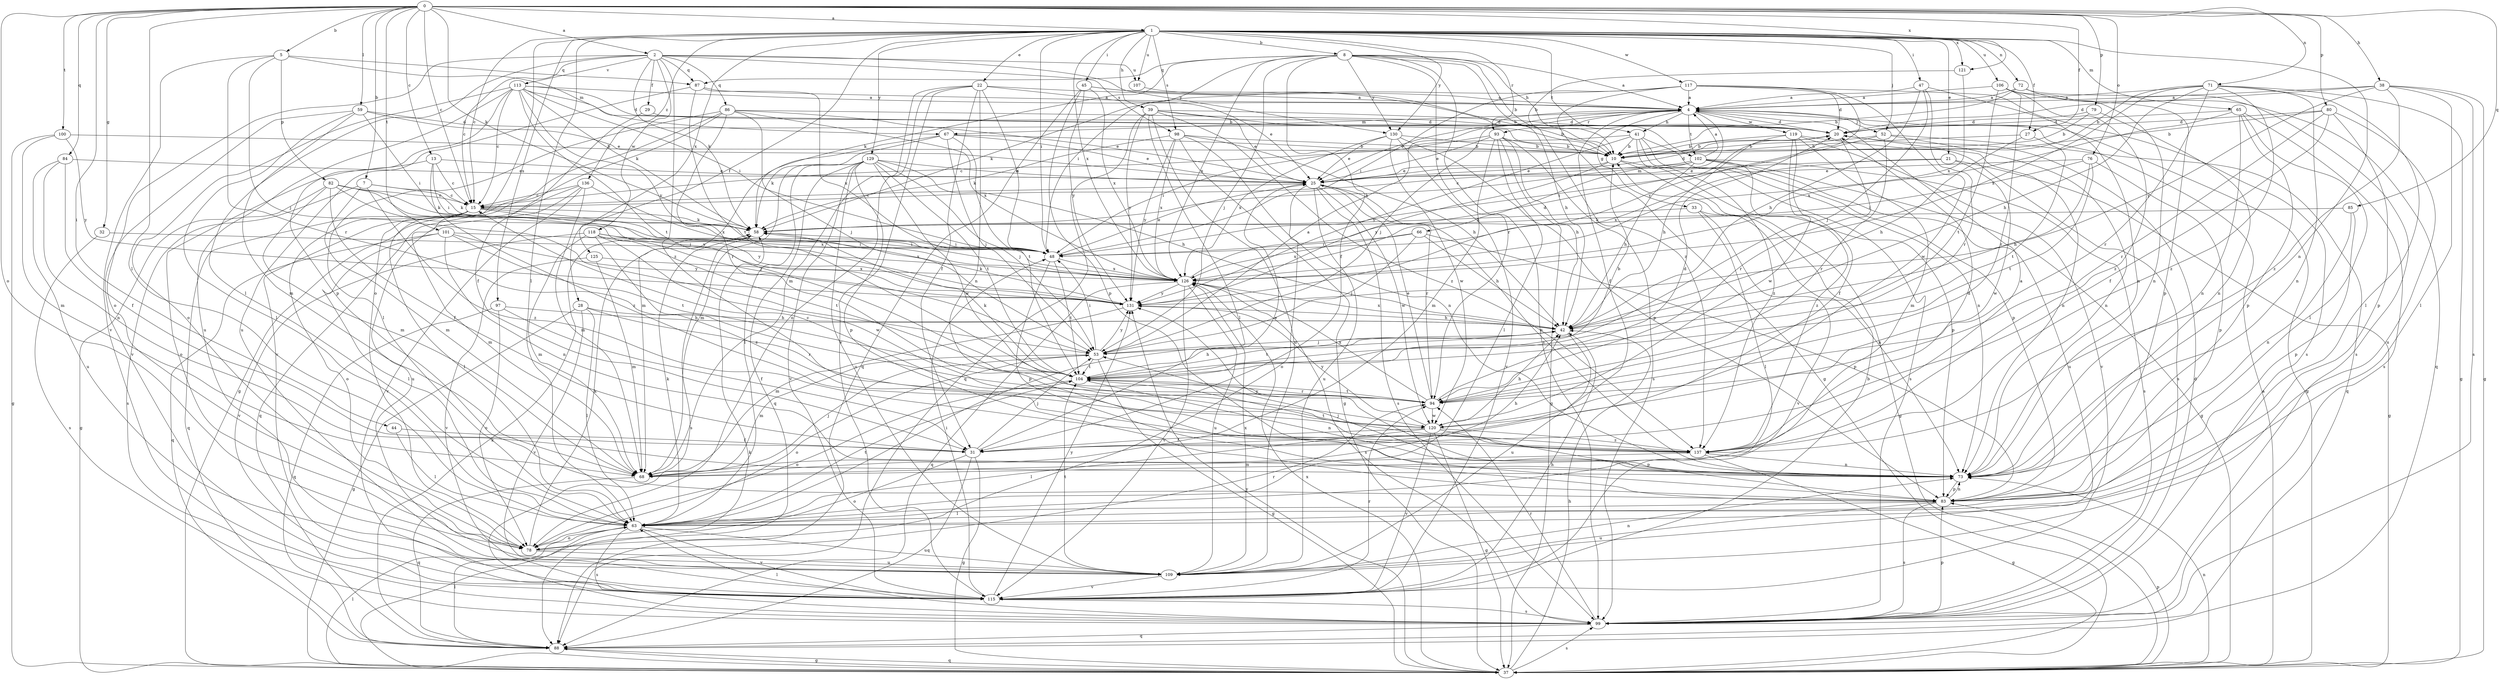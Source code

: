 strict digraph  {
0;
1;
2;
4;
5;
7;
8;
10;
13;
15;
20;
21;
22;
25;
27;
28;
29;
31;
32;
33;
37;
38;
39;
41;
42;
44;
45;
47;
48;
52;
53;
58;
59;
63;
65;
66;
67;
68;
71;
72;
73;
76;
78;
79;
80;
82;
83;
84;
85;
86;
87;
88;
93;
94;
97;
98;
99;
100;
101;
102;
104;
106;
107;
109;
113;
115;
117;
118;
119;
120;
121;
125;
126;
129;
130;
131;
136;
137;
0 -> 1  [label=a];
0 -> 2  [label=a];
0 -> 5  [label=b];
0 -> 7  [label=b];
0 -> 13  [label=c];
0 -> 15  [label=c];
0 -> 27  [label=f];
0 -> 32  [label=g];
0 -> 38  [label=h];
0 -> 44  [label=i];
0 -> 58  [label=k];
0 -> 59  [label=l];
0 -> 63  [label=l];
0 -> 71  [label=n];
0 -> 76  [label=o];
0 -> 78  [label=o];
0 -> 79  [label=p];
0 -> 80  [label=p];
0 -> 84  [label=q];
0 -> 85  [label=q];
0 -> 100  [label=t];
0 -> 101  [label=t];
0 -> 121  [label=x];
1 -> 8  [label=b];
1 -> 15  [label=c];
1 -> 21  [label=e];
1 -> 22  [label=e];
1 -> 27  [label=f];
1 -> 28  [label=f];
1 -> 39  [label=h];
1 -> 45  [label=i];
1 -> 47  [label=i];
1 -> 48  [label=i];
1 -> 52  [label=j];
1 -> 63  [label=l];
1 -> 65  [label=m];
1 -> 72  [label=n];
1 -> 73  [label=n];
1 -> 78  [label=o];
1 -> 93  [label=r];
1 -> 97  [label=s];
1 -> 98  [label=s];
1 -> 102  [label=t];
1 -> 106  [label=u];
1 -> 107  [label=u];
1 -> 117  [label=w];
1 -> 121  [label=x];
1 -> 125  [label=x];
1 -> 126  [label=x];
1 -> 129  [label=y];
1 -> 130  [label=y];
1 -> 136  [label=z];
2 -> 15  [label=c];
2 -> 29  [label=f];
2 -> 58  [label=k];
2 -> 63  [label=l];
2 -> 78  [label=o];
2 -> 86  [label=q];
2 -> 87  [label=q];
2 -> 98  [label=s];
2 -> 107  [label=u];
2 -> 113  [label=v];
2 -> 118  [label=w];
2 -> 130  [label=y];
2 -> 137  [label=z];
4 -> 20  [label=d];
4 -> 25  [label=e];
4 -> 31  [label=f];
4 -> 33  [label=g];
4 -> 37  [label=g];
4 -> 41  [label=h];
4 -> 52  [label=j];
4 -> 53  [label=j];
4 -> 66  [label=m];
4 -> 67  [label=m];
4 -> 93  [label=r];
4 -> 102  [label=t];
4 -> 119  [label=w];
5 -> 53  [label=j];
5 -> 67  [label=m];
5 -> 82  [label=p];
5 -> 87  [label=q];
5 -> 94  [label=r];
5 -> 115  [label=v];
7 -> 15  [label=c];
7 -> 58  [label=k];
7 -> 68  [label=m];
7 -> 99  [label=s];
7 -> 137  [label=z];
8 -> 4  [label=a];
8 -> 10  [label=b];
8 -> 31  [label=f];
8 -> 41  [label=h];
8 -> 48  [label=i];
8 -> 53  [label=j];
8 -> 58  [label=k];
8 -> 87  [label=q];
8 -> 94  [label=r];
8 -> 99  [label=s];
8 -> 126  [label=x];
8 -> 130  [label=y];
8 -> 137  [label=z];
10 -> 25  [label=e];
10 -> 37  [label=g];
10 -> 83  [label=p];
10 -> 131  [label=y];
13 -> 15  [label=c];
13 -> 25  [label=e];
13 -> 48  [label=i];
13 -> 78  [label=o];
13 -> 137  [label=z];
15 -> 58  [label=k];
15 -> 63  [label=l];
15 -> 68  [label=m];
15 -> 78  [label=o];
15 -> 88  [label=q];
15 -> 126  [label=x];
15 -> 131  [label=y];
20 -> 10  [label=b];
20 -> 73  [label=n];
20 -> 94  [label=r];
21 -> 25  [label=e];
21 -> 37  [label=g];
21 -> 120  [label=w];
21 -> 126  [label=x];
22 -> 4  [label=a];
22 -> 25  [label=e];
22 -> 31  [label=f];
22 -> 48  [label=i];
22 -> 68  [label=m];
22 -> 73  [label=n];
22 -> 78  [label=o];
22 -> 115  [label=v];
25 -> 15  [label=c];
25 -> 20  [label=d];
25 -> 73  [label=n];
25 -> 78  [label=o];
25 -> 94  [label=r];
25 -> 99  [label=s];
25 -> 109  [label=u];
25 -> 120  [label=w];
27 -> 10  [label=b];
27 -> 42  [label=h];
27 -> 104  [label=t];
28 -> 37  [label=g];
28 -> 42  [label=h];
28 -> 63  [label=l];
28 -> 94  [label=r];
28 -> 115  [label=v];
29 -> 20  [label=d];
29 -> 31  [label=f];
31 -> 25  [label=e];
31 -> 37  [label=g];
31 -> 53  [label=j];
31 -> 78  [label=o];
31 -> 88  [label=q];
32 -> 48  [label=i];
32 -> 99  [label=s];
33 -> 58  [label=k];
33 -> 63  [label=l];
33 -> 73  [label=n];
33 -> 115  [label=v];
37 -> 4  [label=a];
37 -> 42  [label=h];
37 -> 58  [label=k];
37 -> 63  [label=l];
37 -> 73  [label=n];
37 -> 83  [label=p];
37 -> 88  [label=q];
37 -> 99  [label=s];
37 -> 126  [label=x];
37 -> 131  [label=y];
38 -> 4  [label=a];
38 -> 20  [label=d];
38 -> 37  [label=g];
38 -> 63  [label=l];
38 -> 99  [label=s];
38 -> 131  [label=y];
38 -> 137  [label=z];
39 -> 10  [label=b];
39 -> 20  [label=d];
39 -> 25  [label=e];
39 -> 63  [label=l];
39 -> 88  [label=q];
39 -> 109  [label=u];
39 -> 131  [label=y];
39 -> 137  [label=z];
41 -> 10  [label=b];
41 -> 15  [label=c];
41 -> 73  [label=n];
41 -> 83  [label=p];
41 -> 99  [label=s];
41 -> 131  [label=y];
41 -> 137  [label=z];
42 -> 53  [label=j];
42 -> 104  [label=t];
42 -> 109  [label=u];
42 -> 126  [label=x];
44 -> 31  [label=f];
44 -> 63  [label=l];
45 -> 4  [label=a];
45 -> 10  [label=b];
45 -> 83  [label=p];
45 -> 88  [label=q];
45 -> 126  [label=x];
45 -> 131  [label=y];
47 -> 4  [label=a];
47 -> 42  [label=h];
47 -> 53  [label=j];
47 -> 73  [label=n];
47 -> 94  [label=r];
48 -> 25  [label=e];
48 -> 83  [label=p];
48 -> 104  [label=t];
48 -> 126  [label=x];
52 -> 10  [label=b];
52 -> 48  [label=i];
52 -> 73  [label=n];
52 -> 88  [label=q];
52 -> 94  [label=r];
53 -> 4  [label=a];
53 -> 37  [label=g];
53 -> 48  [label=i];
53 -> 68  [label=m];
53 -> 78  [label=o];
53 -> 104  [label=t];
53 -> 131  [label=y];
58 -> 48  [label=i];
58 -> 99  [label=s];
59 -> 20  [label=d];
59 -> 25  [label=e];
59 -> 48  [label=i];
59 -> 63  [label=l];
59 -> 68  [label=m];
59 -> 115  [label=v];
63 -> 58  [label=k];
63 -> 78  [label=o];
63 -> 99  [label=s];
63 -> 104  [label=t];
63 -> 109  [label=u];
63 -> 115  [label=v];
65 -> 20  [label=d];
65 -> 63  [label=l];
65 -> 73  [label=n];
65 -> 83  [label=p];
65 -> 99  [label=s];
65 -> 126  [label=x];
66 -> 42  [label=h];
66 -> 48  [label=i];
66 -> 53  [label=j];
66 -> 83  [label=p];
66 -> 126  [label=x];
67 -> 10  [label=b];
67 -> 25  [label=e];
67 -> 53  [label=j];
67 -> 58  [label=k];
67 -> 68  [label=m];
67 -> 104  [label=t];
68 -> 42  [label=h];
68 -> 53  [label=j];
68 -> 88  [label=q];
71 -> 4  [label=a];
71 -> 10  [label=b];
71 -> 37  [label=g];
71 -> 42  [label=h];
71 -> 63  [label=l];
71 -> 73  [label=n];
71 -> 94  [label=r];
71 -> 126  [label=x];
71 -> 137  [label=z];
72 -> 4  [label=a];
72 -> 10  [label=b];
72 -> 73  [label=n];
72 -> 99  [label=s];
73 -> 53  [label=j];
73 -> 83  [label=p];
73 -> 131  [label=y];
76 -> 25  [label=e];
76 -> 42  [label=h];
76 -> 48  [label=i];
76 -> 83  [label=p];
76 -> 104  [label=t];
78 -> 58  [label=k];
78 -> 94  [label=r];
78 -> 109  [label=u];
79 -> 10  [label=b];
79 -> 20  [label=d];
79 -> 73  [label=n];
80 -> 10  [label=b];
80 -> 20  [label=d];
80 -> 31  [label=f];
80 -> 83  [label=p];
80 -> 94  [label=r];
80 -> 109  [label=u];
82 -> 15  [label=c];
82 -> 31  [label=f];
82 -> 37  [label=g];
82 -> 53  [label=j];
82 -> 58  [label=k];
82 -> 68  [label=m];
82 -> 131  [label=y];
83 -> 63  [label=l];
83 -> 73  [label=n];
83 -> 99  [label=s];
83 -> 109  [label=u];
84 -> 25  [label=e];
84 -> 31  [label=f];
84 -> 73  [label=n];
84 -> 109  [label=u];
85 -> 58  [label=k];
85 -> 73  [label=n];
85 -> 83  [label=p];
86 -> 20  [label=d];
86 -> 25  [label=e];
86 -> 37  [label=g];
86 -> 53  [label=j];
86 -> 63  [label=l];
86 -> 94  [label=r];
86 -> 115  [label=v];
86 -> 126  [label=x];
87 -> 4  [label=a];
87 -> 104  [label=t];
87 -> 109  [label=u];
87 -> 126  [label=x];
88 -> 37  [label=g];
88 -> 58  [label=k];
88 -> 63  [label=l];
93 -> 10  [label=b];
93 -> 25  [label=e];
93 -> 37  [label=g];
93 -> 42  [label=h];
93 -> 48  [label=i];
93 -> 63  [label=l];
93 -> 68  [label=m];
93 -> 99  [label=s];
94 -> 20  [label=d];
94 -> 25  [label=e];
94 -> 104  [label=t];
94 -> 120  [label=w];
94 -> 126  [label=x];
97 -> 31  [label=f];
97 -> 42  [label=h];
97 -> 78  [label=o];
97 -> 88  [label=q];
98 -> 10  [label=b];
98 -> 37  [label=g];
98 -> 42  [label=h];
98 -> 58  [label=k];
98 -> 73  [label=n];
98 -> 126  [label=x];
98 -> 131  [label=y];
99 -> 20  [label=d];
99 -> 63  [label=l];
99 -> 83  [label=p];
99 -> 88  [label=q];
99 -> 94  [label=r];
100 -> 10  [label=b];
100 -> 37  [label=g];
100 -> 68  [label=m];
100 -> 131  [label=y];
101 -> 48  [label=i];
101 -> 63  [label=l];
101 -> 73  [label=n];
101 -> 88  [label=q];
101 -> 104  [label=t];
101 -> 131  [label=y];
102 -> 4  [label=a];
102 -> 15  [label=c];
102 -> 25  [label=e];
102 -> 37  [label=g];
102 -> 42  [label=h];
102 -> 58  [label=k];
102 -> 99  [label=s];
102 -> 109  [label=u];
102 -> 137  [label=z];
104 -> 10  [label=b];
104 -> 42  [label=h];
104 -> 58  [label=k];
104 -> 73  [label=n];
104 -> 78  [label=o];
104 -> 94  [label=r];
106 -> 4  [label=a];
106 -> 83  [label=p];
106 -> 88  [label=q];
106 -> 94  [label=r];
106 -> 104  [label=t];
106 -> 137  [label=z];
107 -> 42  [label=h];
109 -> 73  [label=n];
109 -> 104  [label=t];
109 -> 115  [label=v];
109 -> 126  [label=x];
113 -> 4  [label=a];
113 -> 10  [label=b];
113 -> 15  [label=c];
113 -> 20  [label=d];
113 -> 48  [label=i];
113 -> 58  [label=k];
113 -> 78  [label=o];
113 -> 83  [label=p];
113 -> 104  [label=t];
113 -> 109  [label=u];
113 -> 131  [label=y];
115 -> 10  [label=b];
115 -> 42  [label=h];
115 -> 48  [label=i];
115 -> 94  [label=r];
115 -> 99  [label=s];
115 -> 131  [label=y];
117 -> 4  [label=a];
117 -> 20  [label=d];
117 -> 37  [label=g];
117 -> 48  [label=i];
117 -> 58  [label=k];
117 -> 99  [label=s];
117 -> 120  [label=w];
117 -> 131  [label=y];
118 -> 48  [label=i];
118 -> 68  [label=m];
118 -> 104  [label=t];
118 -> 115  [label=v];
118 -> 120  [label=w];
118 -> 126  [label=x];
118 -> 137  [label=z];
119 -> 10  [label=b];
119 -> 31  [label=f];
119 -> 42  [label=h];
119 -> 68  [label=m];
119 -> 99  [label=s];
119 -> 115  [label=v];
119 -> 120  [label=w];
120 -> 15  [label=c];
120 -> 31  [label=f];
120 -> 37  [label=g];
120 -> 42  [label=h];
120 -> 63  [label=l];
120 -> 83  [label=p];
120 -> 115  [label=v];
120 -> 131  [label=y];
120 -> 137  [label=z];
121 -> 10  [label=b];
121 -> 126  [label=x];
125 -> 68  [label=m];
125 -> 115  [label=v];
125 -> 126  [label=x];
126 -> 20  [label=d];
126 -> 88  [label=q];
126 -> 99  [label=s];
126 -> 109  [label=u];
126 -> 115  [label=v];
126 -> 131  [label=y];
129 -> 25  [label=e];
129 -> 42  [label=h];
129 -> 53  [label=j];
129 -> 63  [label=l];
129 -> 68  [label=m];
129 -> 83  [label=p];
129 -> 88  [label=q];
129 -> 104  [label=t];
129 -> 109  [label=u];
129 -> 115  [label=v];
129 -> 120  [label=w];
130 -> 10  [label=b];
130 -> 25  [label=e];
130 -> 83  [label=p];
130 -> 115  [label=v];
130 -> 120  [label=w];
130 -> 126  [label=x];
131 -> 42  [label=h];
131 -> 58  [label=k];
131 -> 68  [label=m];
136 -> 15  [label=c];
136 -> 68  [label=m];
136 -> 88  [label=q];
136 -> 109  [label=u];
136 -> 115  [label=v];
136 -> 126  [label=x];
137 -> 4  [label=a];
137 -> 20  [label=d];
137 -> 37  [label=g];
137 -> 68  [label=m];
137 -> 73  [label=n];
137 -> 104  [label=t];
}
